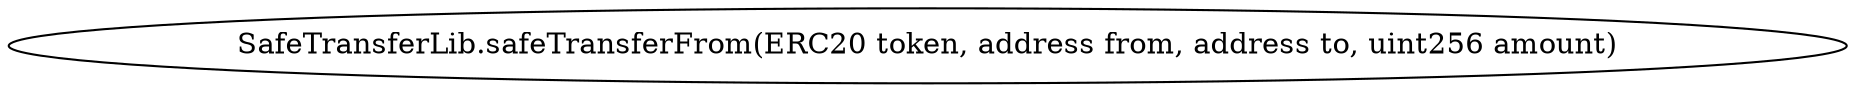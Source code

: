 digraph "" {
	graph [bb="0,0,738.05,36"];
	node [label="\N"];
	"SafeTransferLib.safeTransferFrom(ERC20 token, address from, address to, uint256 amount)"	 [height=0.5,
		pos="369.03,18",
		width=10.251];
}
